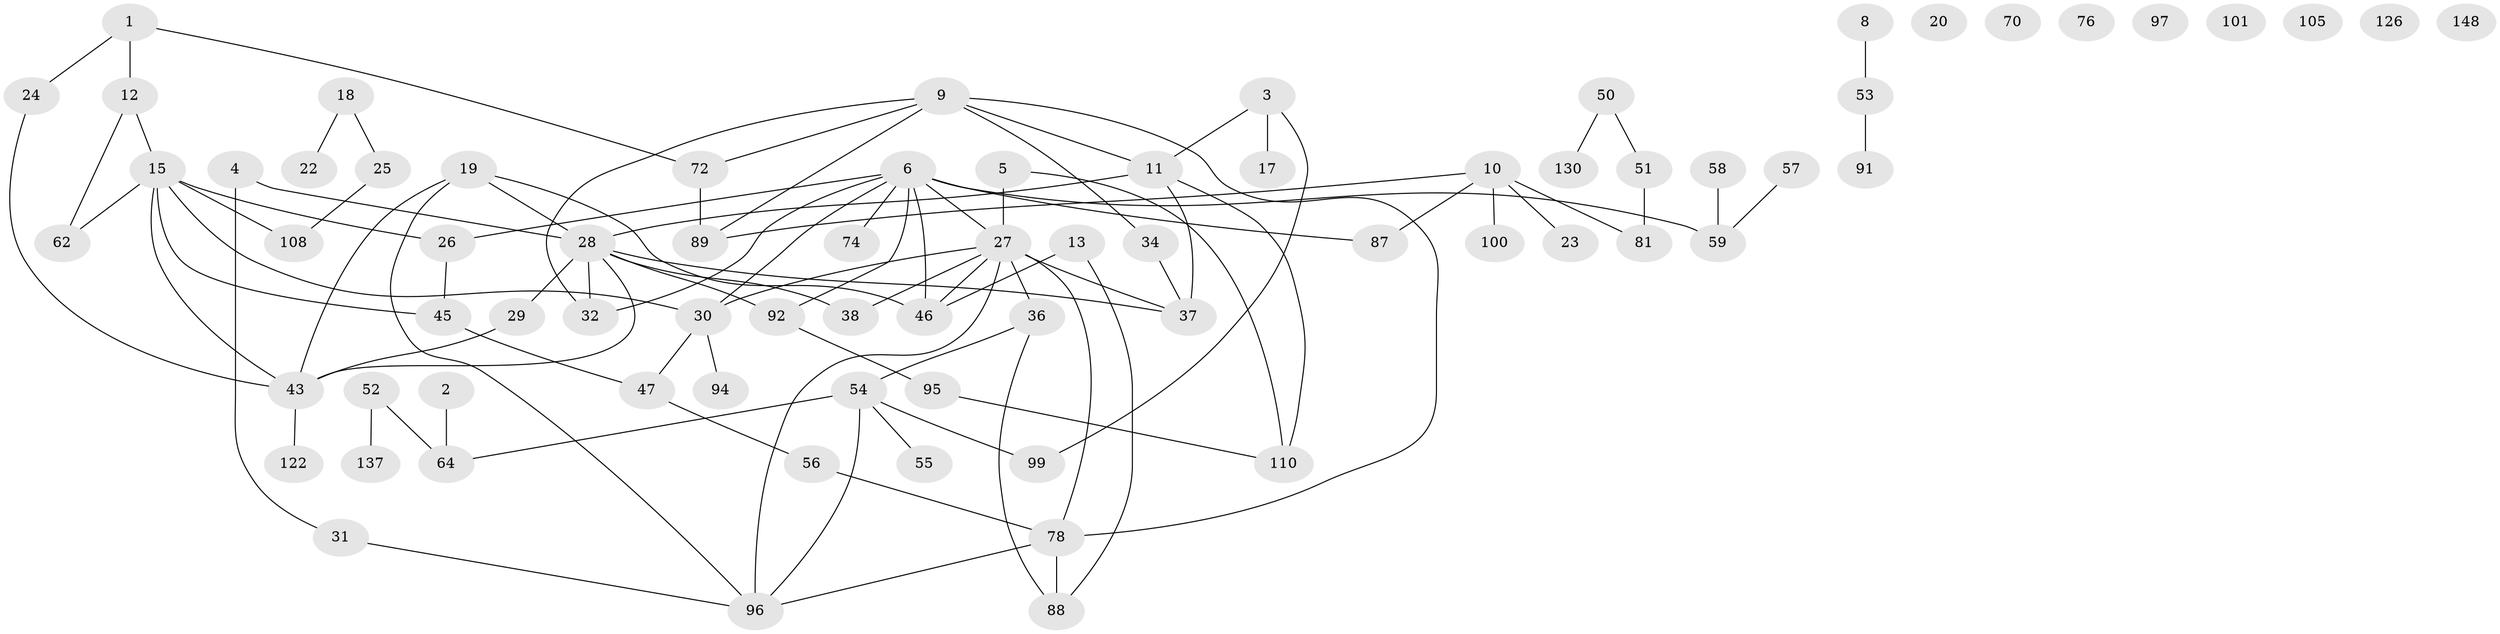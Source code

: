 // original degree distribution, {2: 0.2550335570469799, 1: 0.2214765100671141, 3: 0.3288590604026846, 4: 0.10067114093959731, 7: 0.013422818791946308, 0: 0.053691275167785234, 6: 0.013422818791946308, 5: 0.013422818791946308}
// Generated by graph-tools (version 1.1) at 2025/54/03/05/25 16:54:46]
// undirected, 74 vertices, 95 edges
graph export_dot {
graph [start="1"]
  node [color=gray90,style=filled];
  1 [super="+121"];
  2 [super="+61"];
  3 [super="+109"];
  4 [super="+135+117"];
  5 [super="+119"];
  6 [super="+16+7"];
  8;
  9 [super="+115+85"];
  10 [super="+83+147+33"];
  11 [super="+21"];
  12 [super="+67+14"];
  13;
  15 [super="+116+35"];
  17 [super="+132"];
  18 [super="+125"];
  19 [super="+138+39"];
  20;
  22;
  23;
  24;
  25;
  26;
  27 [super="+42+63+66+131"];
  28 [super="+49+90"];
  29 [super="+40"];
  30 [super="+84"];
  31;
  32;
  34 [super="+41"];
  36 [super="+48+140"];
  37 [super="+69"];
  38 [super="+104"];
  43 [super="+44+86+73"];
  45 [super="+111"];
  46;
  47 [super="+75"];
  50 [super="+82"];
  51 [super="+93"];
  52 [super="+102"];
  53 [super="+77"];
  54 [super="+98"];
  55;
  56;
  57;
  58;
  59 [super="+65"];
  62 [super="+68"];
  64;
  70;
  72;
  74;
  76;
  78 [super="+128+106"];
  81;
  87 [super="+103"];
  88 [super="+112"];
  89;
  91;
  92;
  94;
  95;
  96 [super="+113"];
  97;
  99;
  100;
  101;
  105;
  108 [super="+123"];
  110;
  122;
  126;
  130 [super="+143"];
  137;
  148;
  1 -- 24;
  1 -- 72;
  1 -- 12;
  2 -- 64;
  3 -- 99;
  3 -- 17;
  3 -- 11;
  4 -- 28;
  4 -- 31;
  5 -- 110;
  5 -- 27 [weight=2];
  6 -- 74 [weight=2];
  6 -- 32;
  6 -- 46;
  6 -- 87 [weight=2];
  6 -- 26;
  6 -- 92;
  6 -- 30;
  6 -- 27;
  6 -- 59;
  8 -- 53;
  9 -- 11;
  9 -- 32;
  9 -- 72;
  9 -- 89;
  9 -- 34;
  9 -- 78;
  10 -- 81;
  10 -- 100;
  10 -- 87;
  10 -- 23;
  10 -- 89;
  11 -- 37;
  11 -- 110;
  11 -- 28;
  12 -- 62;
  12 -- 15;
  13 -- 46;
  13 -- 88;
  15 -- 26;
  15 -- 43;
  15 -- 45;
  15 -- 62;
  15 -- 108;
  15 -- 30;
  18 -- 25;
  18 -- 22;
  19 -- 43;
  19 -- 96;
  19 -- 46;
  19 -- 28;
  24 -- 43;
  25 -- 108;
  26 -- 45;
  27 -- 36;
  27 -- 96;
  27 -- 37;
  27 -- 46;
  27 -- 30;
  27 -- 38;
  27 -- 78;
  28 -- 43;
  28 -- 92;
  28 -- 38;
  28 -- 29;
  28 -- 32;
  28 -- 37 [weight=2];
  29 -- 43;
  30 -- 94;
  30 -- 47;
  31 -- 96;
  34 -- 37;
  36 -- 54;
  36 -- 88;
  43 -- 122;
  45 -- 47;
  47 -- 56;
  50 -- 51;
  50 -- 130;
  51 -- 81;
  52 -- 64;
  52 -- 137;
  53 -- 91;
  54 -- 64;
  54 -- 96;
  54 -- 99;
  54 -- 55;
  56 -- 78;
  57 -- 59;
  58 -- 59;
  72 -- 89;
  78 -- 96;
  78 -- 88;
  92 -- 95;
  95 -- 110;
}
